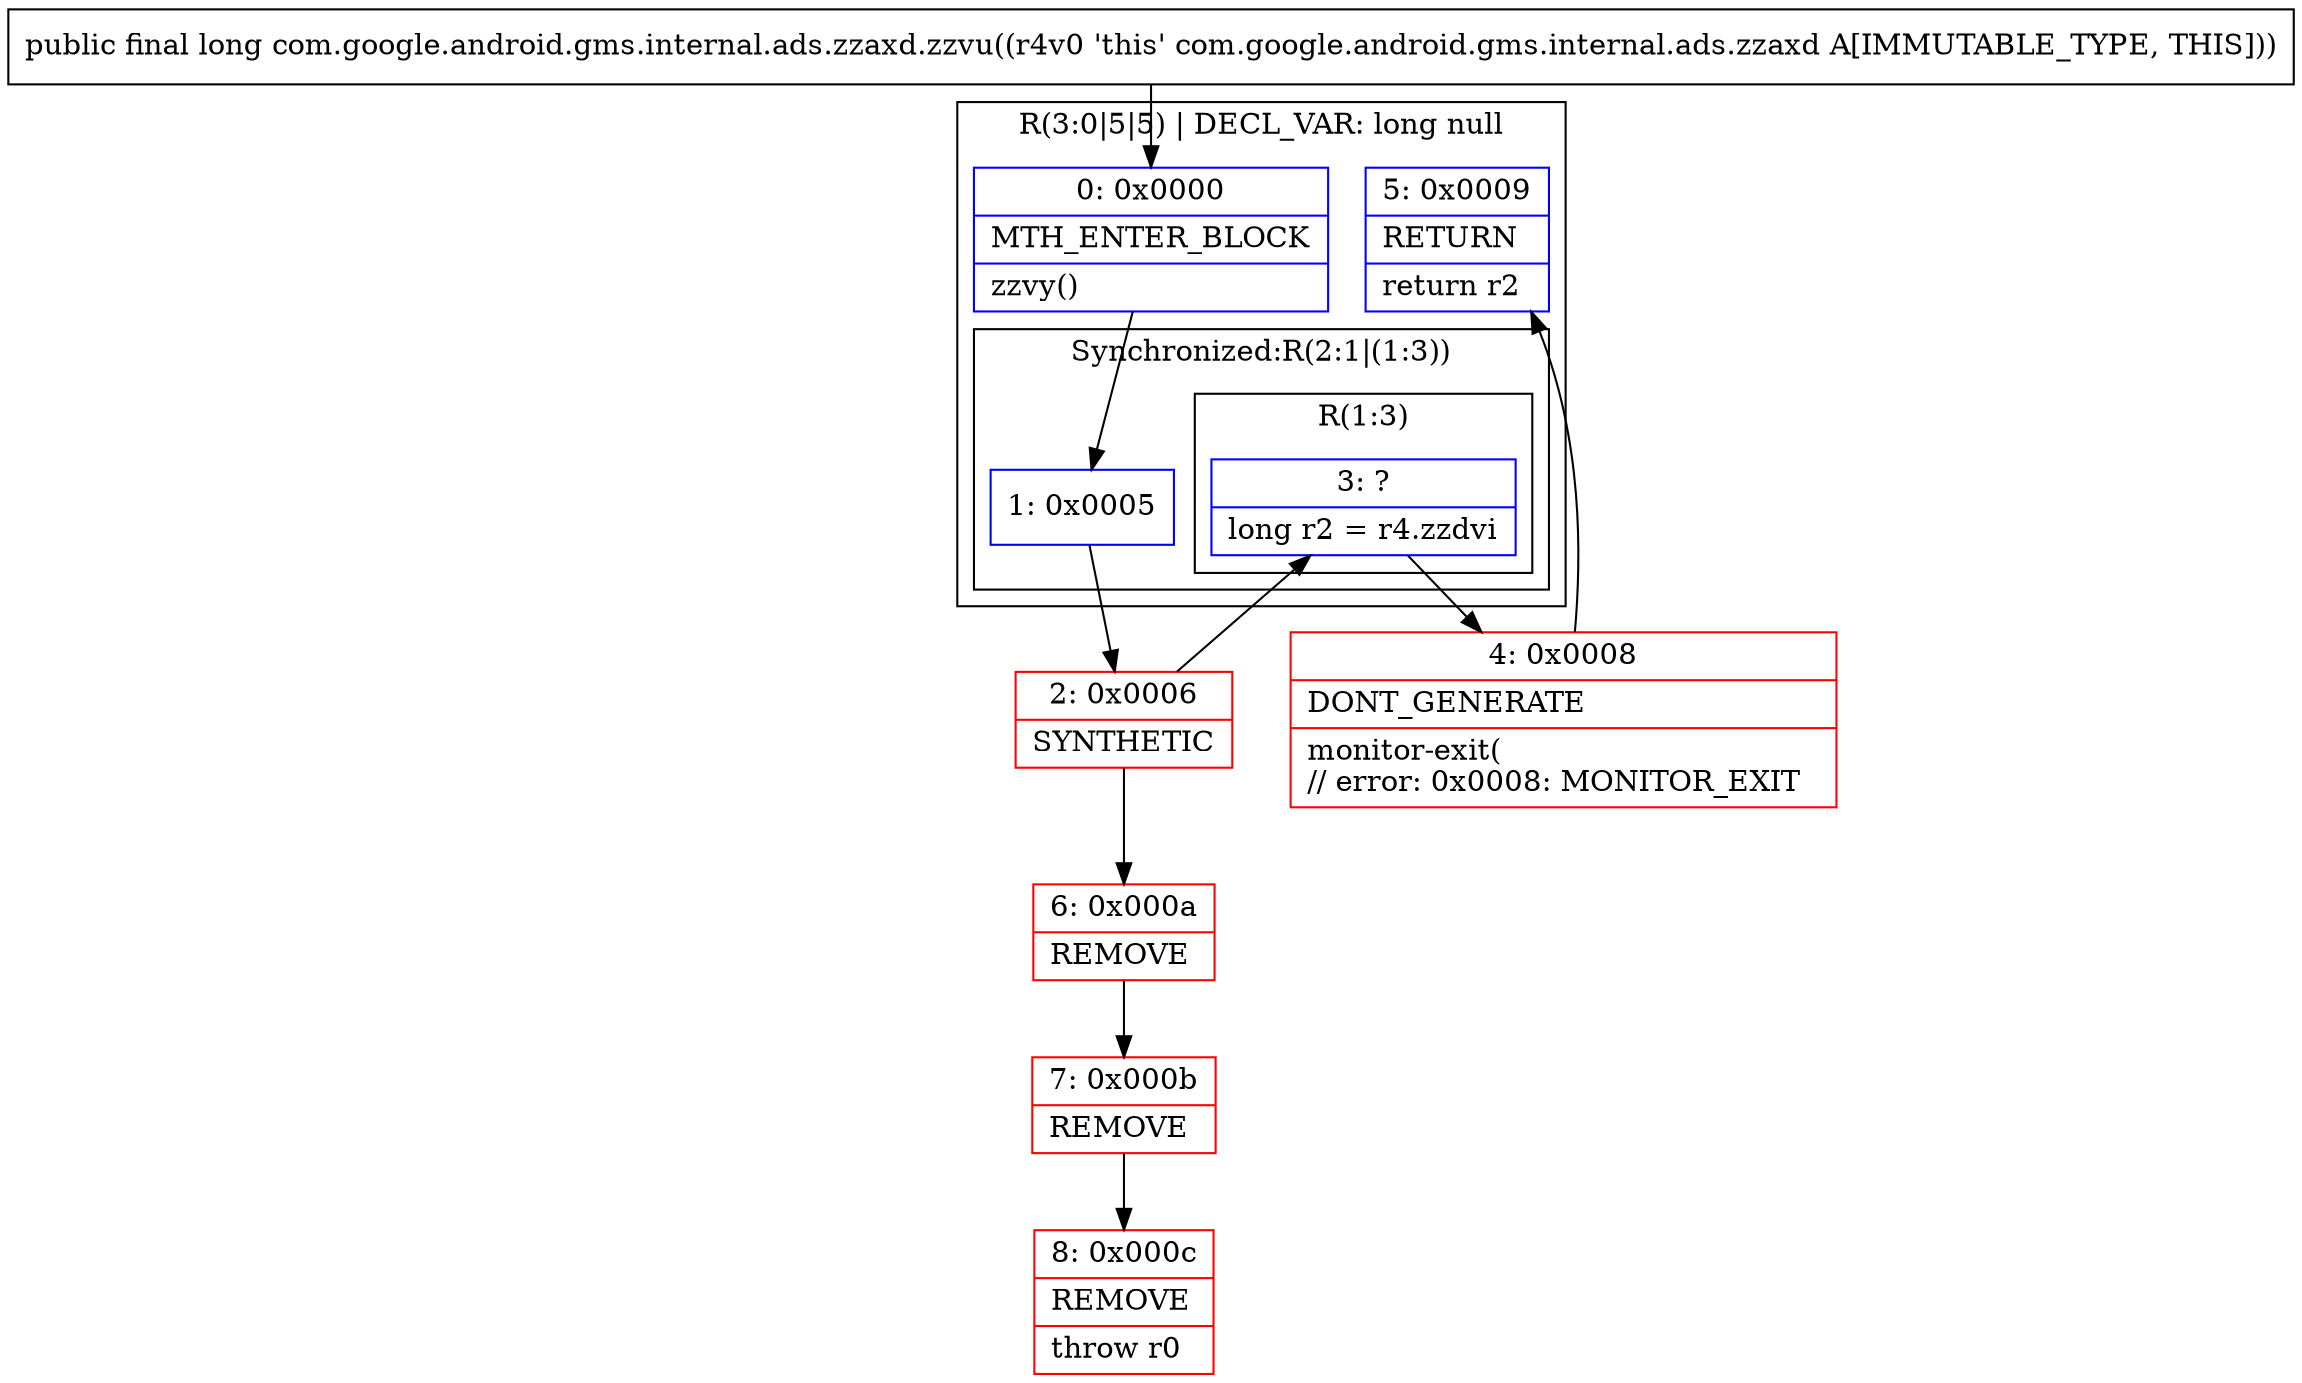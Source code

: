 digraph "CFG forcom.google.android.gms.internal.ads.zzaxd.zzvu()J" {
subgraph cluster_Region_879147401 {
label = "R(3:0|5|5) | DECL_VAR: long null\l";
node [shape=record,color=blue];
Node_0 [shape=record,label="{0\:\ 0x0000|MTH_ENTER_BLOCK\l|zzvy()\l}"];
subgraph cluster_SynchronizedRegion_507666216 {
label = "Synchronized:R(2:1|(1:3))";
node [shape=record,color=blue];
Node_1 [shape=record,label="{1\:\ 0x0005}"];
subgraph cluster_Region_1400388686 {
label = "R(1:3)";
node [shape=record,color=blue];
Node_3 [shape=record,label="{3\:\ ?|long r2 = r4.zzdvi\l}"];
}
}
Node_5 [shape=record,label="{5\:\ 0x0009|RETURN\l|return r2\l}"];
}
Node_2 [shape=record,color=red,label="{2\:\ 0x0006|SYNTHETIC\l}"];
Node_4 [shape=record,color=red,label="{4\:\ 0x0008|DONT_GENERATE\l|monitor\-exit(\l\/\/ error: 0x0008: MONITOR_EXIT  \l}"];
Node_6 [shape=record,color=red,label="{6\:\ 0x000a|REMOVE\l}"];
Node_7 [shape=record,color=red,label="{7\:\ 0x000b|REMOVE\l}"];
Node_8 [shape=record,color=red,label="{8\:\ 0x000c|REMOVE\l|throw r0\l}"];
MethodNode[shape=record,label="{public final long com.google.android.gms.internal.ads.zzaxd.zzvu((r4v0 'this' com.google.android.gms.internal.ads.zzaxd A[IMMUTABLE_TYPE, THIS])) }"];
MethodNode -> Node_0;
Node_0 -> Node_1;
Node_1 -> Node_2;
Node_3 -> Node_4;
Node_2 -> Node_3;
Node_2 -> Node_6;
Node_4 -> Node_5;
Node_6 -> Node_7;
Node_7 -> Node_8;
}

